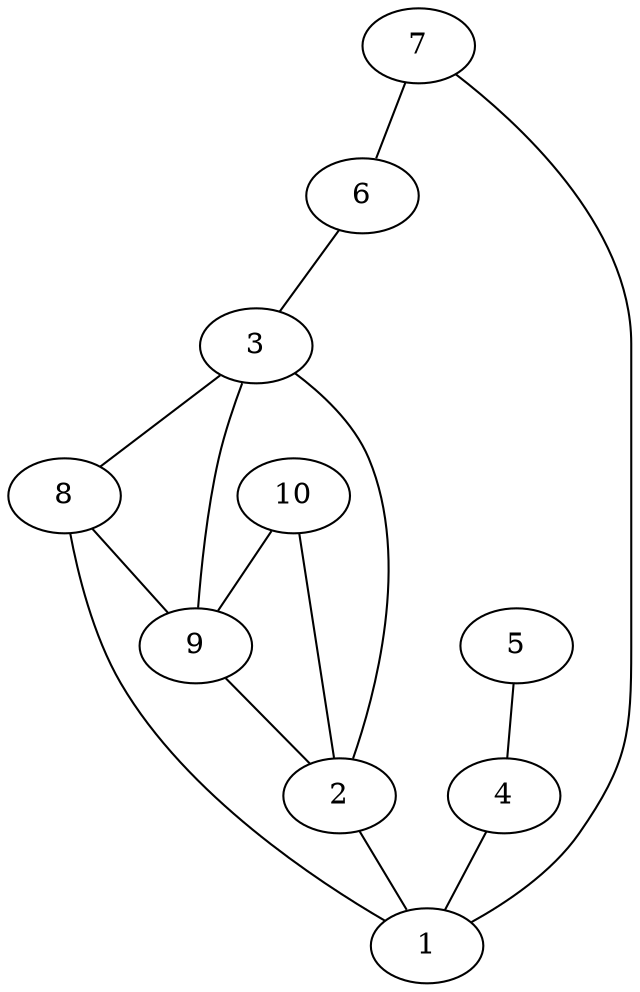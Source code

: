 graph  {
	2--1;
	3--2;
	4--1;
	5--4;
	6--3;
	7--6;
	8--1;
	9--2;
	10--2;
	8--9;
	7--1;
	10--9;
	9--3;
	3--8;
	1;
	10;
	2;
	3;
	4;
	5;
	6;
	7;
	8;
	9;

}
